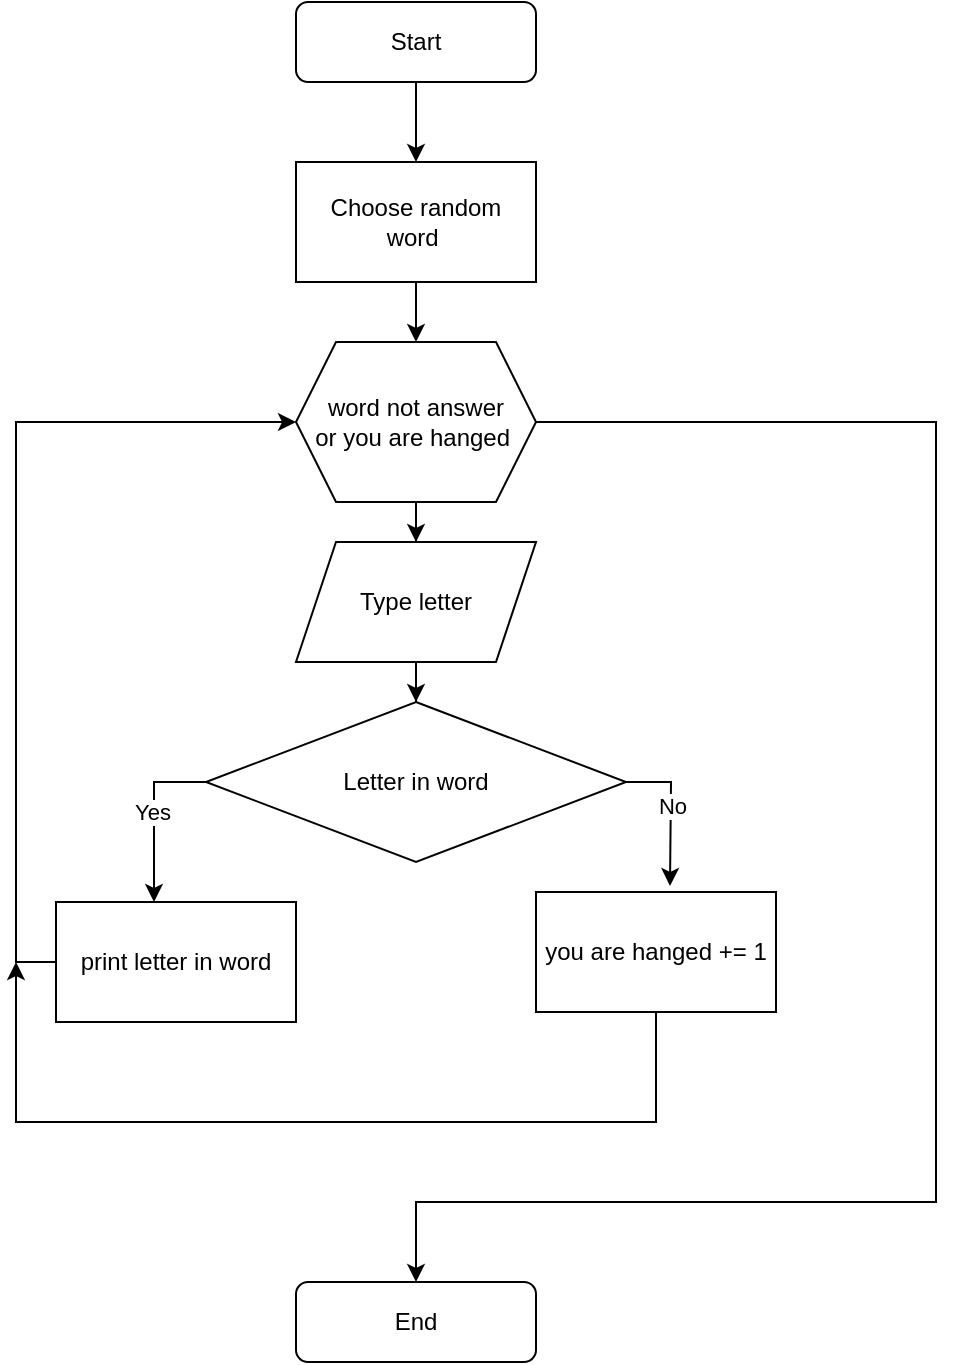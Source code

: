 <mxfile version="14.1.8" type="github">
  <diagram id="C5RBs43oDa-KdzZeNtuy" name="Page-1">
    <mxGraphModel dx="1422" dy="794" grid="1" gridSize="10" guides="1" tooltips="1" connect="1" arrows="1" fold="1" page="1" pageScale="1" pageWidth="827" pageHeight="1169" math="0" shadow="0">
      <root>
        <mxCell id="WIyWlLk6GJQsqaUBKTNV-0" />
        <mxCell id="WIyWlLk6GJQsqaUBKTNV-1" parent="WIyWlLk6GJQsqaUBKTNV-0" />
        <mxCell id="d_iaK2FZ6KrT5rf2mbYg-2" value="" style="edgeStyle=orthogonalEdgeStyle;rounded=0;orthogonalLoop=1;jettySize=auto;html=1;" parent="WIyWlLk6GJQsqaUBKTNV-1" source="WIyWlLk6GJQsqaUBKTNV-3" target="d_iaK2FZ6KrT5rf2mbYg-0" edge="1">
          <mxGeometry relative="1" as="geometry" />
        </mxCell>
        <mxCell id="WIyWlLk6GJQsqaUBKTNV-3" value="Start" style="rounded=1;whiteSpace=wrap;html=1;fontSize=12;glass=0;strokeWidth=1;shadow=0;" parent="WIyWlLk6GJQsqaUBKTNV-1" vertex="1">
          <mxGeometry x="160" y="80" width="120" height="40" as="geometry" />
        </mxCell>
        <mxCell id="WIyWlLk6GJQsqaUBKTNV-11" value="End" style="rounded=1;whiteSpace=wrap;html=1;fontSize=12;glass=0;strokeWidth=1;shadow=0;" parent="WIyWlLk6GJQsqaUBKTNV-1" vertex="1">
          <mxGeometry x="160" y="720" width="120" height="40" as="geometry" />
        </mxCell>
        <mxCell id="d_iaK2FZ6KrT5rf2mbYg-5" value="" style="edgeStyle=orthogonalEdgeStyle;rounded=0;orthogonalLoop=1;jettySize=auto;html=1;" parent="WIyWlLk6GJQsqaUBKTNV-1" source="d_iaK2FZ6KrT5rf2mbYg-0" target="d_iaK2FZ6KrT5rf2mbYg-4" edge="1">
          <mxGeometry relative="1" as="geometry" />
        </mxCell>
        <mxCell id="d_iaK2FZ6KrT5rf2mbYg-0" value="Choose random word&amp;nbsp;" style="rounded=0;whiteSpace=wrap;html=1;" parent="WIyWlLk6GJQsqaUBKTNV-1" vertex="1">
          <mxGeometry x="160" y="160" width="120" height="60" as="geometry" />
        </mxCell>
        <mxCell id="d_iaK2FZ6KrT5rf2mbYg-7" value="" style="edgeStyle=orthogonalEdgeStyle;rounded=0;orthogonalLoop=1;jettySize=auto;html=1;" parent="WIyWlLk6GJQsqaUBKTNV-1" source="d_iaK2FZ6KrT5rf2mbYg-4" target="d_iaK2FZ6KrT5rf2mbYg-6" edge="1">
          <mxGeometry relative="1" as="geometry" />
        </mxCell>
        <mxCell id="h62WydeQu1n3TrjVimHN-11" value="" style="edgeStyle=orthogonalEdgeStyle;rounded=0;orthogonalLoop=1;jettySize=auto;html=1;entryX=0.5;entryY=0;entryDx=0;entryDy=0;exitX=1;exitY=0.5;exitDx=0;exitDy=0;" edge="1" parent="WIyWlLk6GJQsqaUBKTNV-1" source="d_iaK2FZ6KrT5rf2mbYg-4" target="WIyWlLk6GJQsqaUBKTNV-11">
          <mxGeometry relative="1" as="geometry">
            <Array as="points">
              <mxPoint x="480" y="290" />
              <mxPoint x="480" y="680" />
              <mxPoint x="220" y="680" />
            </Array>
          </mxGeometry>
        </mxCell>
        <mxCell id="d_iaK2FZ6KrT5rf2mbYg-4" value="word not answer&lt;br&gt;or you are hanged&amp;nbsp;" style="shape=hexagon;perimeter=hexagonPerimeter2;whiteSpace=wrap;html=1;fixedSize=1;" parent="WIyWlLk6GJQsqaUBKTNV-1" vertex="1">
          <mxGeometry x="160" y="250" width="120" height="80" as="geometry" />
        </mxCell>
        <mxCell id="d_iaK2FZ6KrT5rf2mbYg-9" value="" style="edgeStyle=orthogonalEdgeStyle;rounded=0;orthogonalLoop=1;jettySize=auto;html=1;" parent="WIyWlLk6GJQsqaUBKTNV-1" source="d_iaK2FZ6KrT5rf2mbYg-6" target="d_iaK2FZ6KrT5rf2mbYg-8" edge="1">
          <mxGeometry relative="1" as="geometry" />
        </mxCell>
        <mxCell id="d_iaK2FZ6KrT5rf2mbYg-6" value="Type letter" style="shape=parallelogram;perimeter=parallelogramPerimeter;whiteSpace=wrap;html=1;fixedSize=1;" parent="WIyWlLk6GJQsqaUBKTNV-1" vertex="1">
          <mxGeometry x="160" y="350" width="120" height="60" as="geometry" />
        </mxCell>
        <mxCell id="h62WydeQu1n3TrjVimHN-2" style="edgeStyle=orthogonalEdgeStyle;rounded=0;orthogonalLoop=1;jettySize=auto;html=1;exitX=1;exitY=0.5;exitDx=0;exitDy=0;" edge="1" parent="WIyWlLk6GJQsqaUBKTNV-1" source="d_iaK2FZ6KrT5rf2mbYg-8">
          <mxGeometry relative="1" as="geometry">
            <mxPoint x="347" y="522" as="targetPoint" />
          </mxGeometry>
        </mxCell>
        <mxCell id="h62WydeQu1n3TrjVimHN-5" value="No" style="edgeLabel;html=1;align=center;verticalAlign=middle;resizable=0;points=[];" vertex="1" connectable="0" parent="h62WydeQu1n3TrjVimHN-2">
          <mxGeometry x="-0.081" relative="1" as="geometry">
            <mxPoint as="offset" />
          </mxGeometry>
        </mxCell>
        <mxCell id="h62WydeQu1n3TrjVimHN-3" style="edgeStyle=orthogonalEdgeStyle;rounded=0;orthogonalLoop=1;jettySize=auto;html=1;exitX=0;exitY=0.5;exitDx=0;exitDy=0;" edge="1" parent="WIyWlLk6GJQsqaUBKTNV-1" source="d_iaK2FZ6KrT5rf2mbYg-8">
          <mxGeometry relative="1" as="geometry">
            <mxPoint x="89" y="530" as="targetPoint" />
            <Array as="points">
              <mxPoint x="89" y="470" />
            </Array>
          </mxGeometry>
        </mxCell>
        <mxCell id="h62WydeQu1n3TrjVimHN-6" value="Yes" style="edgeLabel;html=1;align=center;verticalAlign=middle;resizable=0;points=[];" vertex="1" connectable="0" parent="h62WydeQu1n3TrjVimHN-3">
          <mxGeometry x="-0.046" y="-1" relative="1" as="geometry">
            <mxPoint as="offset" />
          </mxGeometry>
        </mxCell>
        <mxCell id="d_iaK2FZ6KrT5rf2mbYg-8" value="Letter in word" style="rhombus;whiteSpace=wrap;html=1;" parent="WIyWlLk6GJQsqaUBKTNV-1" vertex="1">
          <mxGeometry x="115" y="430" width="210" height="80" as="geometry" />
        </mxCell>
        <mxCell id="h62WydeQu1n3TrjVimHN-7" style="edgeStyle=orthogonalEdgeStyle;rounded=0;orthogonalLoop=1;jettySize=auto;html=1;entryX=0;entryY=0.5;entryDx=0;entryDy=0;exitX=0;exitY=0.5;exitDx=0;exitDy=0;" edge="1" parent="WIyWlLk6GJQsqaUBKTNV-1" source="d_iaK2FZ6KrT5rf2mbYg-10" target="d_iaK2FZ6KrT5rf2mbYg-4">
          <mxGeometry relative="1" as="geometry" />
        </mxCell>
        <mxCell id="d_iaK2FZ6KrT5rf2mbYg-10" value="print letter in word" style="rounded=0;whiteSpace=wrap;html=1;" parent="WIyWlLk6GJQsqaUBKTNV-1" vertex="1">
          <mxGeometry x="40" y="530" width="120" height="60" as="geometry" />
        </mxCell>
        <mxCell id="h62WydeQu1n3TrjVimHN-9" value="" style="edgeStyle=orthogonalEdgeStyle;rounded=0;orthogonalLoop=1;jettySize=auto;html=1;" edge="1" parent="WIyWlLk6GJQsqaUBKTNV-1" source="h62WydeQu1n3TrjVimHN-0">
          <mxGeometry relative="1" as="geometry">
            <mxPoint x="20" y="560" as="targetPoint" />
            <Array as="points">
              <mxPoint x="340" y="640" />
              <mxPoint x="20" y="640" />
            </Array>
          </mxGeometry>
        </mxCell>
        <mxCell id="h62WydeQu1n3TrjVimHN-0" value="you are hanged += 1" style="rounded=0;whiteSpace=wrap;html=1;" vertex="1" parent="WIyWlLk6GJQsqaUBKTNV-1">
          <mxGeometry x="280" y="525" width="120" height="60" as="geometry" />
        </mxCell>
      </root>
    </mxGraphModel>
  </diagram>
</mxfile>
